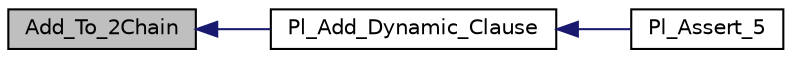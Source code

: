 digraph "Add_To_2Chain"
{
  edge [fontname="Helvetica",fontsize="10",labelfontname="Helvetica",labelfontsize="10"];
  node [fontname="Helvetica",fontsize="10",shape=record];
  rankdir="LR";
  Node1 [label="Add_To_2Chain",height=0.2,width=0.4,color="black", fillcolor="grey75", style="filled", fontcolor="black"];
  Node1 -> Node2 [dir="back",color="midnightblue",fontsize="10",style="solid",fontname="Helvetica"];
  Node2 [label="Pl_Add_Dynamic_Clause",height=0.2,width=0.4,color="black", fillcolor="white", style="filled",URL="$dynam__supp_8h.html#ac515f897a0c90f972786f9d16a14ddd5"];
  Node2 -> Node3 [dir="back",color="midnightblue",fontsize="10",style="solid",fontname="Helvetica"];
  Node3 [label="Pl_Assert_5",height=0.2,width=0.4,color="black", fillcolor="white", style="filled",URL="$assert__c_8c.html#a797deea264dcd97e69d345f7f1e189aa"];
}
